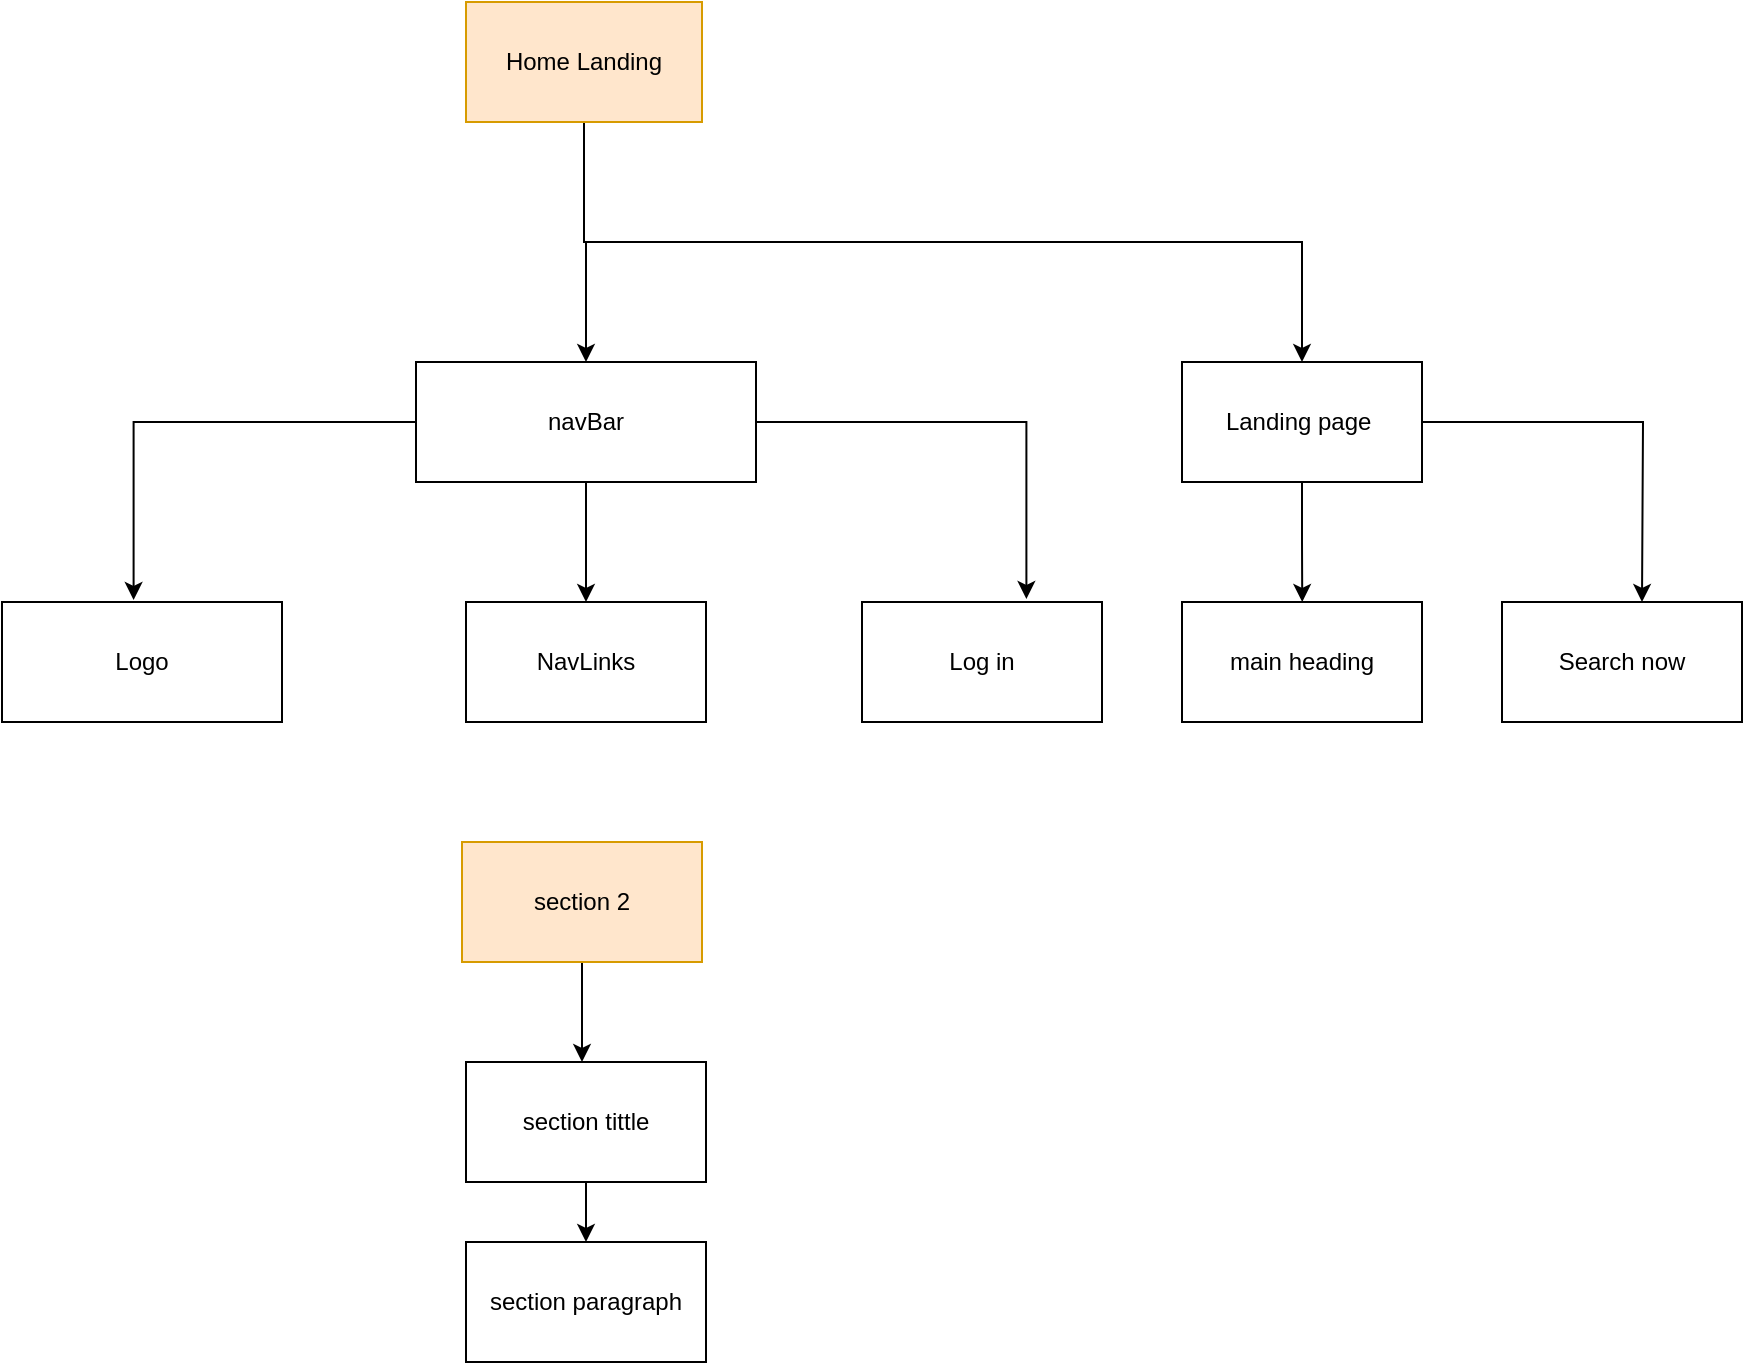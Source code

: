 <mxfile version="21.2.9" type="github">
  <diagram name="Page-1" id="97916047-d0de-89f5-080d-49f4d83e522f">
    <mxGraphModel dx="952" dy="-623.5" grid="1" gridSize="10" guides="1" tooltips="1" connect="1" arrows="1" fold="1" page="1" pageScale="1.5" pageWidth="1169" pageHeight="827" background="none" math="0" shadow="0">
      <root>
        <mxCell id="0" />
        <mxCell id="1" parent="0" />
        <mxCell id="HIPQXESrhcLkBSpv66OM-65" value="" style="edgeStyle=orthogonalEdgeStyle;rounded=0;orthogonalLoop=1;jettySize=auto;html=1;" edge="1" parent="1" source="HIPQXESrhcLkBSpv66OM-55" target="HIPQXESrhcLkBSpv66OM-58">
          <mxGeometry relative="1" as="geometry" />
        </mxCell>
        <mxCell id="HIPQXESrhcLkBSpv66OM-70" style="edgeStyle=orthogonalEdgeStyle;rounded=0;orthogonalLoop=1;jettySize=auto;html=1;exitX=1;exitY=0.5;exitDx=0;exitDy=0;entryX=0.685;entryY=-0.025;entryDx=0;entryDy=0;entryPerimeter=0;" edge="1" parent="1" source="HIPQXESrhcLkBSpv66OM-55" target="HIPQXESrhcLkBSpv66OM-60">
          <mxGeometry relative="1" as="geometry" />
        </mxCell>
        <mxCell id="HIPQXESrhcLkBSpv66OM-73" style="edgeStyle=orthogonalEdgeStyle;rounded=0;orthogonalLoop=1;jettySize=auto;html=1;exitX=0;exitY=0.5;exitDx=0;exitDy=0;entryX=0.47;entryY=-0.017;entryDx=0;entryDy=0;entryPerimeter=0;" edge="1" parent="1" source="HIPQXESrhcLkBSpv66OM-55" target="HIPQXESrhcLkBSpv66OM-57">
          <mxGeometry relative="1" as="geometry" />
        </mxCell>
        <mxCell id="HIPQXESrhcLkBSpv66OM-55" value="navBar&lt;br&gt;" style="rounded=0;whiteSpace=wrap;html=1;" vertex="1" parent="1">
          <mxGeometry x="567" y="1500" width="170" height="60" as="geometry" />
        </mxCell>
        <mxCell id="HIPQXESrhcLkBSpv66OM-57" value="Logo" style="rounded=0;whiteSpace=wrap;html=1;" vertex="1" parent="1">
          <mxGeometry x="360" y="1620" width="140" height="60" as="geometry" />
        </mxCell>
        <mxCell id="HIPQXESrhcLkBSpv66OM-58" value="NavLinks" style="whiteSpace=wrap;html=1;rounded=0;" vertex="1" parent="1">
          <mxGeometry x="592" y="1620" width="120" height="60" as="geometry" />
        </mxCell>
        <mxCell id="HIPQXESrhcLkBSpv66OM-60" value="Log in" style="whiteSpace=wrap;html=1;rounded=0;" vertex="1" parent="1">
          <mxGeometry x="790" y="1620" width="120" height="60" as="geometry" />
        </mxCell>
        <mxCell id="HIPQXESrhcLkBSpv66OM-69" style="edgeStyle=orthogonalEdgeStyle;rounded=0;orthogonalLoop=1;jettySize=auto;html=1;exitX=0.5;exitY=1;exitDx=0;exitDy=0;" edge="1" parent="1" source="HIPQXESrhcLkBSpv66OM-68" target="HIPQXESrhcLkBSpv66OM-55">
          <mxGeometry relative="1" as="geometry" />
        </mxCell>
        <mxCell id="HIPQXESrhcLkBSpv66OM-91" style="edgeStyle=orthogonalEdgeStyle;rounded=0;orthogonalLoop=1;jettySize=auto;html=1;exitX=0.5;exitY=1;exitDx=0;exitDy=0;entryX=0.5;entryY=0;entryDx=0;entryDy=0;" edge="1" parent="1" source="HIPQXESrhcLkBSpv66OM-68" target="HIPQXESrhcLkBSpv66OM-75">
          <mxGeometry relative="1" as="geometry" />
        </mxCell>
        <mxCell id="HIPQXESrhcLkBSpv66OM-68" value="Home Landing&lt;br&gt;" style="rounded=0;whiteSpace=wrap;html=1;fillColor=#ffe6cc;strokeColor=#d79b00;" vertex="1" parent="1">
          <mxGeometry x="592" y="1320" width="118" height="60" as="geometry" />
        </mxCell>
        <mxCell id="HIPQXESrhcLkBSpv66OM-76" style="edgeStyle=orthogonalEdgeStyle;rounded=0;orthogonalLoop=1;jettySize=auto;html=1;exitX=0.5;exitY=1;exitDx=0;exitDy=0;" edge="1" parent="1" source="HIPQXESrhcLkBSpv66OM-75">
          <mxGeometry relative="1" as="geometry">
            <mxPoint x="1010.118" y="1620" as="targetPoint" />
          </mxGeometry>
        </mxCell>
        <mxCell id="HIPQXESrhcLkBSpv66OM-78" style="edgeStyle=orthogonalEdgeStyle;rounded=0;orthogonalLoop=1;jettySize=auto;html=1;" edge="1" parent="1" source="HIPQXESrhcLkBSpv66OM-75">
          <mxGeometry relative="1" as="geometry">
            <mxPoint x="1180" y="1620" as="targetPoint" />
          </mxGeometry>
        </mxCell>
        <mxCell id="HIPQXESrhcLkBSpv66OM-75" value="Landing page&amp;nbsp;&lt;br&gt;" style="whiteSpace=wrap;html=1;" vertex="1" parent="1">
          <mxGeometry x="950" y="1500" width="120" height="60" as="geometry" />
        </mxCell>
        <mxCell id="HIPQXESrhcLkBSpv66OM-77" value="main heading&lt;br&gt;" style="whiteSpace=wrap;html=1;" vertex="1" parent="1">
          <mxGeometry x="950" y="1620" width="120" height="60" as="geometry" />
        </mxCell>
        <mxCell id="HIPQXESrhcLkBSpv66OM-79" value="Search now&lt;br&gt;" style="whiteSpace=wrap;html=1;" vertex="1" parent="1">
          <mxGeometry x="1110" y="1620" width="120" height="60" as="geometry" />
        </mxCell>
        <mxCell id="HIPQXESrhcLkBSpv66OM-93" style="edgeStyle=orthogonalEdgeStyle;rounded=0;orthogonalLoop=1;jettySize=auto;html=1;" edge="1" parent="1" source="HIPQXESrhcLkBSpv66OM-92">
          <mxGeometry relative="1" as="geometry">
            <mxPoint x="650" y="1850" as="targetPoint" />
          </mxGeometry>
        </mxCell>
        <mxCell id="HIPQXESrhcLkBSpv66OM-92" value="section 2" style="whiteSpace=wrap;html=1;fillColor=#ffe6cc;strokeColor=#d79b00;" vertex="1" parent="1">
          <mxGeometry x="590" y="1740" width="120" height="60" as="geometry" />
        </mxCell>
        <mxCell id="HIPQXESrhcLkBSpv66OM-96" style="edgeStyle=orthogonalEdgeStyle;rounded=0;orthogonalLoop=1;jettySize=auto;html=1;entryX=0.5;entryY=0;entryDx=0;entryDy=0;" edge="1" parent="1" source="HIPQXESrhcLkBSpv66OM-94" target="HIPQXESrhcLkBSpv66OM-95">
          <mxGeometry relative="1" as="geometry" />
        </mxCell>
        <mxCell id="HIPQXESrhcLkBSpv66OM-94" value="section tittle&lt;br&gt;" style="whiteSpace=wrap;html=1;" vertex="1" parent="1">
          <mxGeometry x="592" y="1850" width="120" height="60" as="geometry" />
        </mxCell>
        <mxCell id="HIPQXESrhcLkBSpv66OM-95" value="section paragraph&lt;br&gt;" style="whiteSpace=wrap;html=1;" vertex="1" parent="1">
          <mxGeometry x="592" y="1940" width="120" height="60" as="geometry" />
        </mxCell>
      </root>
    </mxGraphModel>
  </diagram>
</mxfile>
